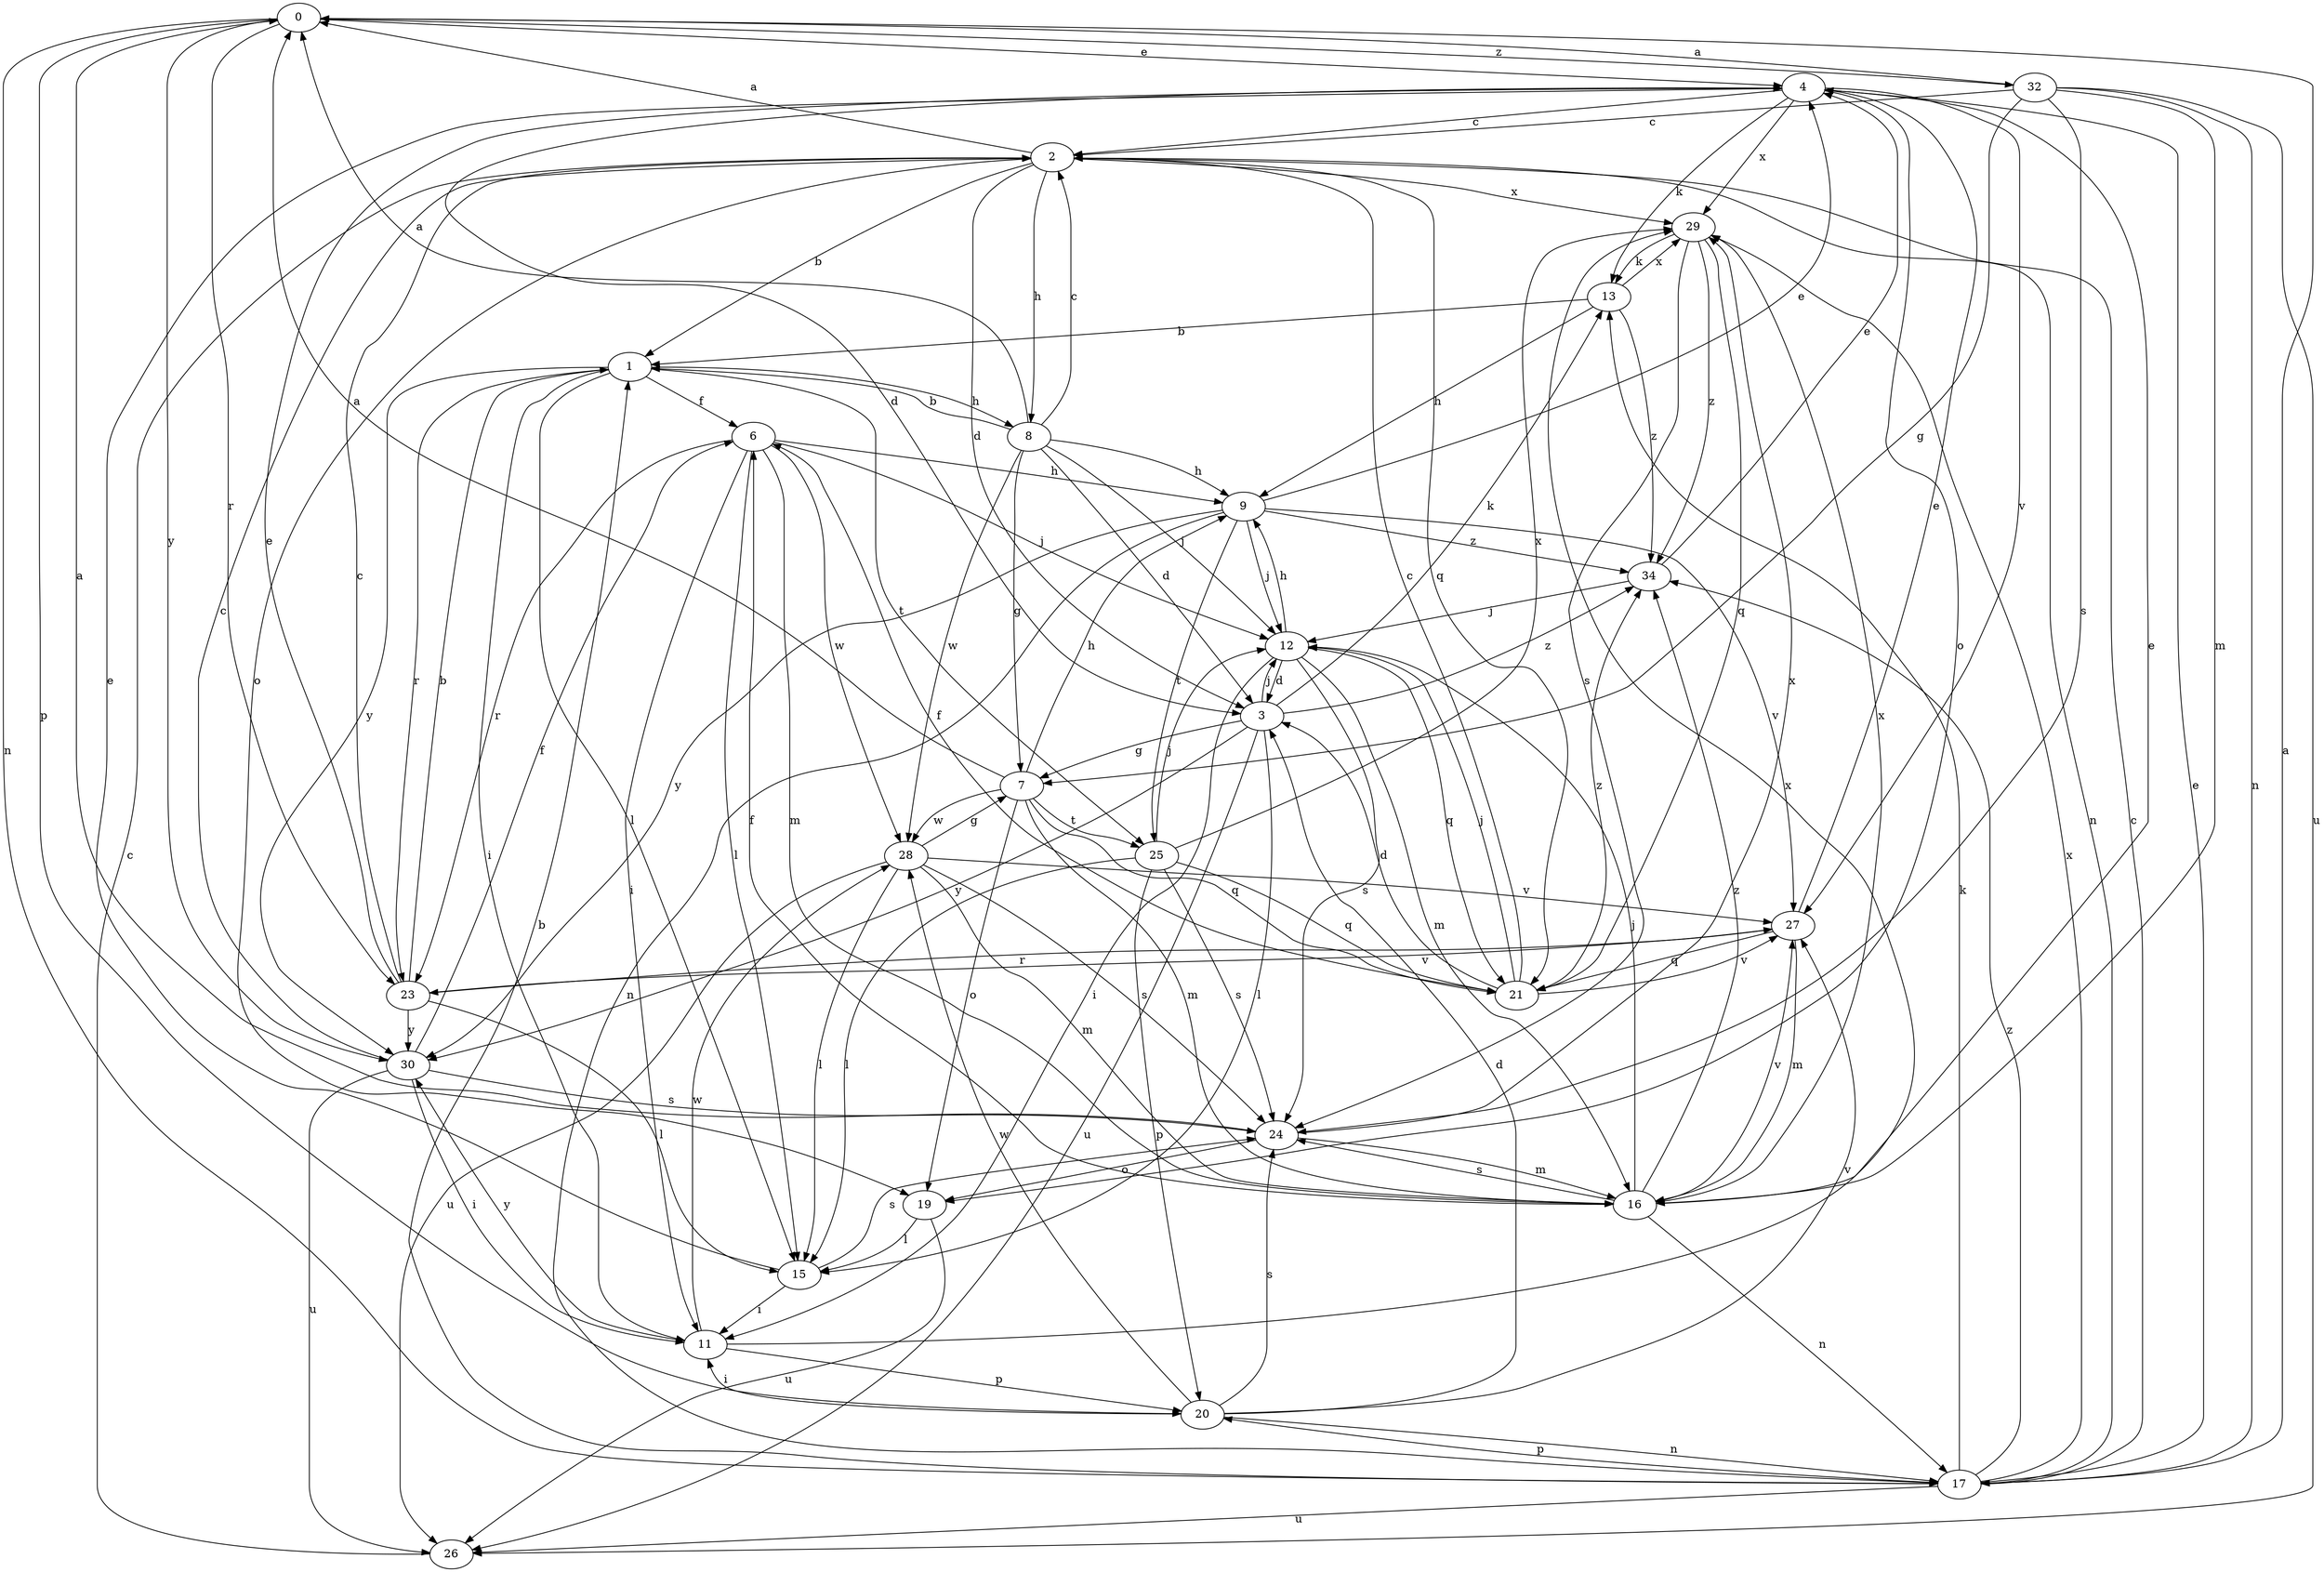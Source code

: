 strict digraph  {
0;
1;
2;
3;
4;
6;
7;
8;
9;
11;
12;
13;
15;
16;
17;
19;
20;
21;
23;
24;
25;
26;
27;
28;
29;
30;
32;
34;
0 -> 4  [label=e];
0 -> 17  [label=n];
0 -> 20  [label=p];
0 -> 23  [label=r];
0 -> 30  [label=y];
0 -> 32  [label=z];
1 -> 6  [label=f];
1 -> 8  [label=h];
1 -> 11  [label=i];
1 -> 15  [label=l];
1 -> 23  [label=r];
1 -> 25  [label=t];
1 -> 30  [label=y];
2 -> 0  [label=a];
2 -> 1  [label=b];
2 -> 3  [label=d];
2 -> 8  [label=h];
2 -> 17  [label=n];
2 -> 19  [label=o];
2 -> 21  [label=q];
2 -> 29  [label=x];
3 -> 7  [label=g];
3 -> 12  [label=j];
3 -> 13  [label=k];
3 -> 15  [label=l];
3 -> 26  [label=u];
3 -> 30  [label=y];
3 -> 34  [label=z];
4 -> 2  [label=c];
4 -> 3  [label=d];
4 -> 13  [label=k];
4 -> 19  [label=o];
4 -> 27  [label=v];
4 -> 29  [label=x];
6 -> 9  [label=h];
6 -> 11  [label=i];
6 -> 12  [label=j];
6 -> 15  [label=l];
6 -> 16  [label=m];
6 -> 23  [label=r];
6 -> 28  [label=w];
7 -> 0  [label=a];
7 -> 9  [label=h];
7 -> 16  [label=m];
7 -> 19  [label=o];
7 -> 21  [label=q];
7 -> 25  [label=t];
7 -> 28  [label=w];
8 -> 0  [label=a];
8 -> 1  [label=b];
8 -> 2  [label=c];
8 -> 3  [label=d];
8 -> 7  [label=g];
8 -> 9  [label=h];
8 -> 12  [label=j];
8 -> 28  [label=w];
9 -> 4  [label=e];
9 -> 12  [label=j];
9 -> 17  [label=n];
9 -> 25  [label=t];
9 -> 27  [label=v];
9 -> 30  [label=y];
9 -> 34  [label=z];
11 -> 20  [label=p];
11 -> 28  [label=w];
11 -> 29  [label=x];
11 -> 30  [label=y];
12 -> 3  [label=d];
12 -> 9  [label=h];
12 -> 11  [label=i];
12 -> 16  [label=m];
12 -> 21  [label=q];
12 -> 24  [label=s];
13 -> 1  [label=b];
13 -> 9  [label=h];
13 -> 29  [label=x];
13 -> 34  [label=z];
15 -> 4  [label=e];
15 -> 11  [label=i];
15 -> 24  [label=s];
16 -> 4  [label=e];
16 -> 6  [label=f];
16 -> 12  [label=j];
16 -> 17  [label=n];
16 -> 24  [label=s];
16 -> 27  [label=v];
16 -> 29  [label=x];
16 -> 34  [label=z];
17 -> 0  [label=a];
17 -> 1  [label=b];
17 -> 2  [label=c];
17 -> 4  [label=e];
17 -> 13  [label=k];
17 -> 20  [label=p];
17 -> 26  [label=u];
17 -> 29  [label=x];
17 -> 34  [label=z];
19 -> 15  [label=l];
19 -> 26  [label=u];
20 -> 3  [label=d];
20 -> 11  [label=i];
20 -> 17  [label=n];
20 -> 24  [label=s];
20 -> 27  [label=v];
20 -> 28  [label=w];
21 -> 2  [label=c];
21 -> 3  [label=d];
21 -> 6  [label=f];
21 -> 12  [label=j];
21 -> 27  [label=v];
21 -> 34  [label=z];
23 -> 1  [label=b];
23 -> 2  [label=c];
23 -> 4  [label=e];
23 -> 15  [label=l];
23 -> 27  [label=v];
23 -> 30  [label=y];
24 -> 0  [label=a];
24 -> 16  [label=m];
24 -> 19  [label=o];
24 -> 29  [label=x];
25 -> 12  [label=j];
25 -> 15  [label=l];
25 -> 20  [label=p];
25 -> 21  [label=q];
25 -> 24  [label=s];
25 -> 29  [label=x];
26 -> 2  [label=c];
27 -> 4  [label=e];
27 -> 16  [label=m];
27 -> 21  [label=q];
27 -> 23  [label=r];
28 -> 7  [label=g];
28 -> 15  [label=l];
28 -> 16  [label=m];
28 -> 24  [label=s];
28 -> 26  [label=u];
28 -> 27  [label=v];
29 -> 13  [label=k];
29 -> 21  [label=q];
29 -> 24  [label=s];
29 -> 34  [label=z];
30 -> 2  [label=c];
30 -> 6  [label=f];
30 -> 11  [label=i];
30 -> 24  [label=s];
30 -> 26  [label=u];
32 -> 0  [label=a];
32 -> 2  [label=c];
32 -> 7  [label=g];
32 -> 16  [label=m];
32 -> 17  [label=n];
32 -> 24  [label=s];
32 -> 26  [label=u];
34 -> 4  [label=e];
34 -> 12  [label=j];
}
